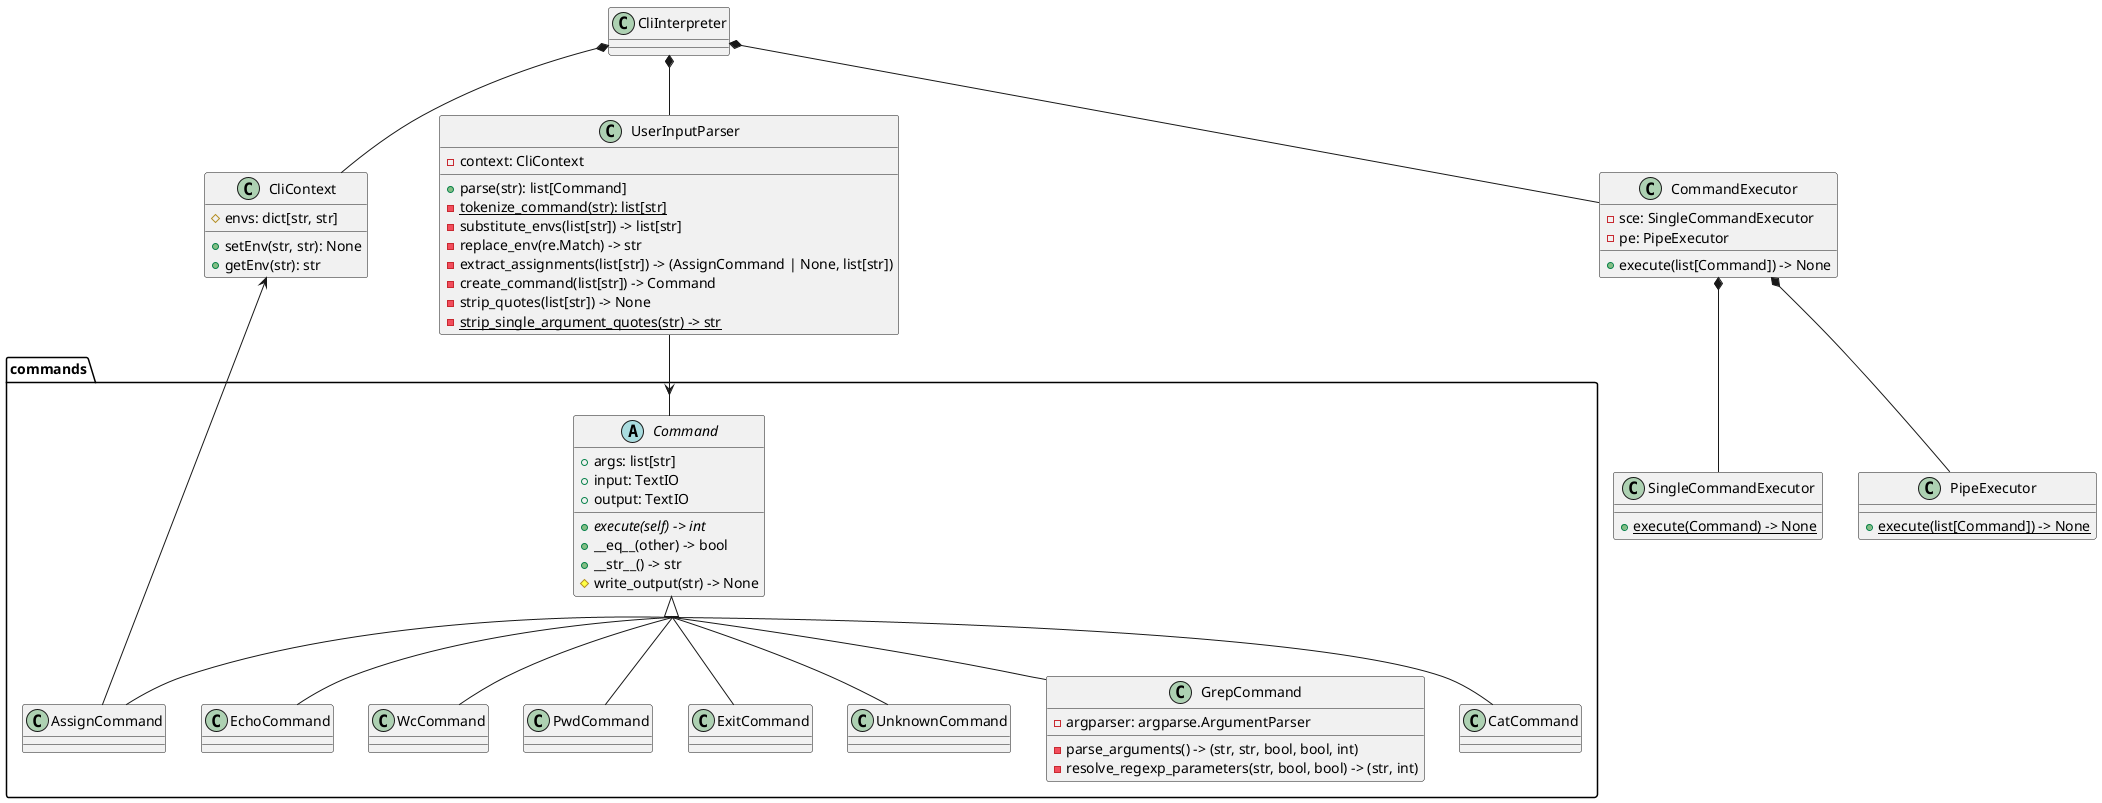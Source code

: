 @startuml
skinparam groupInheritance 4

class CliInterpreter {
}

class CliContext {
    # envs: dict[str, str]
    + setEnv(str, str): None
    + getEnv(str): str
}

class UserInputParser {
    - context: CliContext
    + parse(str): list[Command]
    - {static} tokenize_command(str): list[str]
    - substitute_envs(list[str]) -> list[str]
    - replace_env(re.Match) -> str
    - extract_assignments(list[str]) -> (AssignCommand | None, list[str])
    - create_command(list[str]) -> Command
    - strip_quotes(list[str]) -> None
    - {static} strip_single_argument_quotes(str) -> str
}

class CommandExecutor {
    - sce: SingleCommandExecutor
    - pe: PipeExecutor
    + execute(list[Command]) -> None
}

class SingleCommandExecutor {
    + {static} execute(Command) -> None
}

class PipeExecutor {
    + {static} execute(list[Command]) -> None
}

package commands {
    abstract class Command {
        + args: list[str]
        + input: TextIO
        + output: TextIO
        + {abstract} execute(self) -> int
        + __eq__(other) -> bool
        + __str__() -> str
        # write_output(str) -> None
    }

    class CatCommand {
    }

    class EchoCommand {
    }

    class WcCommand {
    }

    class PwdCommand {
    }

    class ExitCommand {
    }

    class AssignCommand {
    }

    class UnknownCommand {
    }

    class GrepCommand {
        - argparser: argparse.ArgumentParser
        - parse_arguments() -> (str, str, bool, bool, int)
        - resolve_regexp_parameters(str, bool, bool) -> (str, int)
    }
}

CliInterpreter *-- UserInputParser
CliInterpreter *-- CommandExecutor
CliInterpreter *-- CliContext

UserInputParser --> Command
CommandExecutor *-- SingleCommandExecutor
CommandExecutor *-- PipeExecutor

Command <|-- CatCommand
Command <|-- EchoCommand
Command <|-- WcCommand
Command <|-- PwdCommand
Command <|-- ExitCommand
Command <|-- AssignCommand
CliContext <-- AssignCommand
Command <|-- UnknownCommand
Command <|-- GrepCommand

@enduml